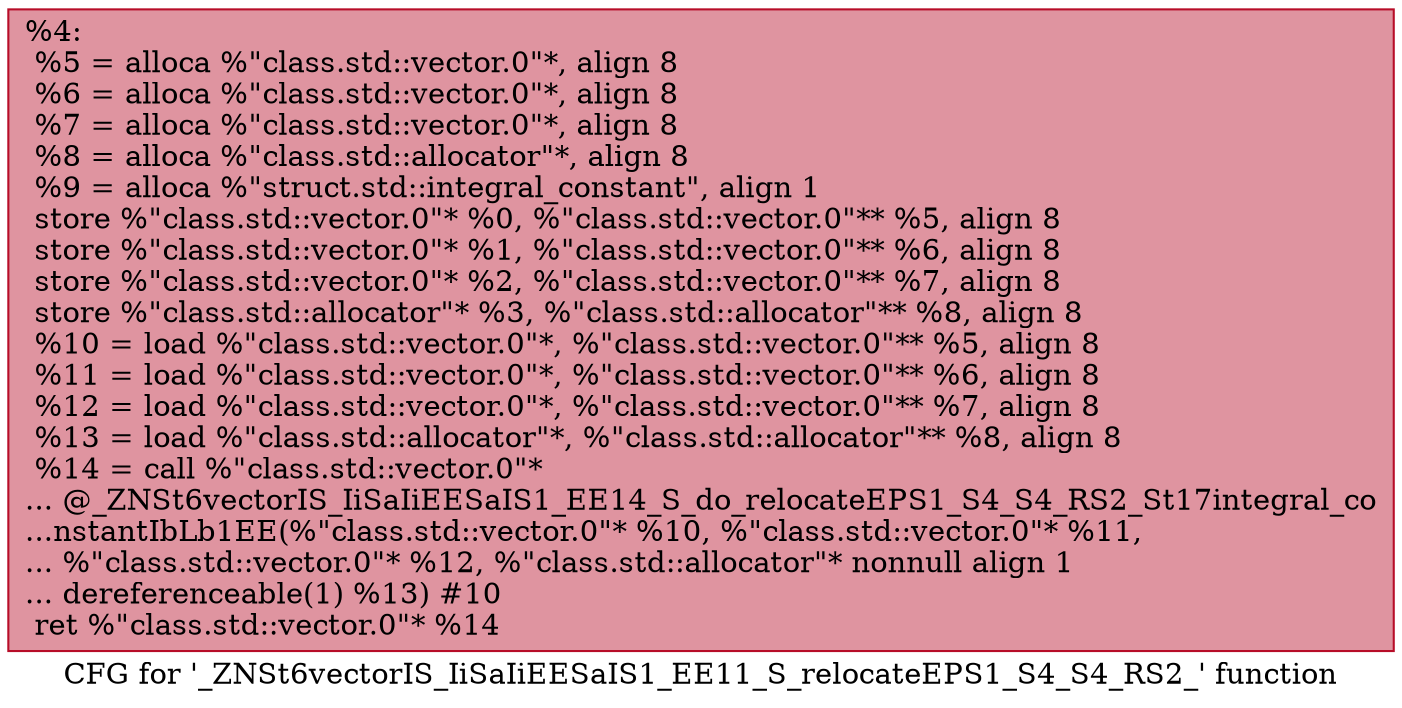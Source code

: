 digraph "CFG for '_ZNSt6vectorIS_IiSaIiEESaIS1_EE11_S_relocateEPS1_S4_S4_RS2_' function" {
	label="CFG for '_ZNSt6vectorIS_IiSaIiEESaIS1_EE11_S_relocateEPS1_S4_S4_RS2_' function";

	Node0x55aa9ab98330 [shape=record,color="#b70d28ff", style=filled, fillcolor="#b70d2870",label="{%4:\l  %5 = alloca %\"class.std::vector.0\"*, align 8\l  %6 = alloca %\"class.std::vector.0\"*, align 8\l  %7 = alloca %\"class.std::vector.0\"*, align 8\l  %8 = alloca %\"class.std::allocator\"*, align 8\l  %9 = alloca %\"struct.std::integral_constant\", align 1\l  store %\"class.std::vector.0\"* %0, %\"class.std::vector.0\"** %5, align 8\l  store %\"class.std::vector.0\"* %1, %\"class.std::vector.0\"** %6, align 8\l  store %\"class.std::vector.0\"* %2, %\"class.std::vector.0\"** %7, align 8\l  store %\"class.std::allocator\"* %3, %\"class.std::allocator\"** %8, align 8\l  %10 = load %\"class.std::vector.0\"*, %\"class.std::vector.0\"** %5, align 8\l  %11 = load %\"class.std::vector.0\"*, %\"class.std::vector.0\"** %6, align 8\l  %12 = load %\"class.std::vector.0\"*, %\"class.std::vector.0\"** %7, align 8\l  %13 = load %\"class.std::allocator\"*, %\"class.std::allocator\"** %8, align 8\l  %14 = call %\"class.std::vector.0\"*\l... @_ZNSt6vectorIS_IiSaIiEESaIS1_EE14_S_do_relocateEPS1_S4_S4_RS2_St17integral_co\l...nstantIbLb1EE(%\"class.std::vector.0\"* %10, %\"class.std::vector.0\"* %11,\l... %\"class.std::vector.0\"* %12, %\"class.std::allocator\"* nonnull align 1\l... dereferenceable(1) %13) #10\l  ret %\"class.std::vector.0\"* %14\l}"];
}
